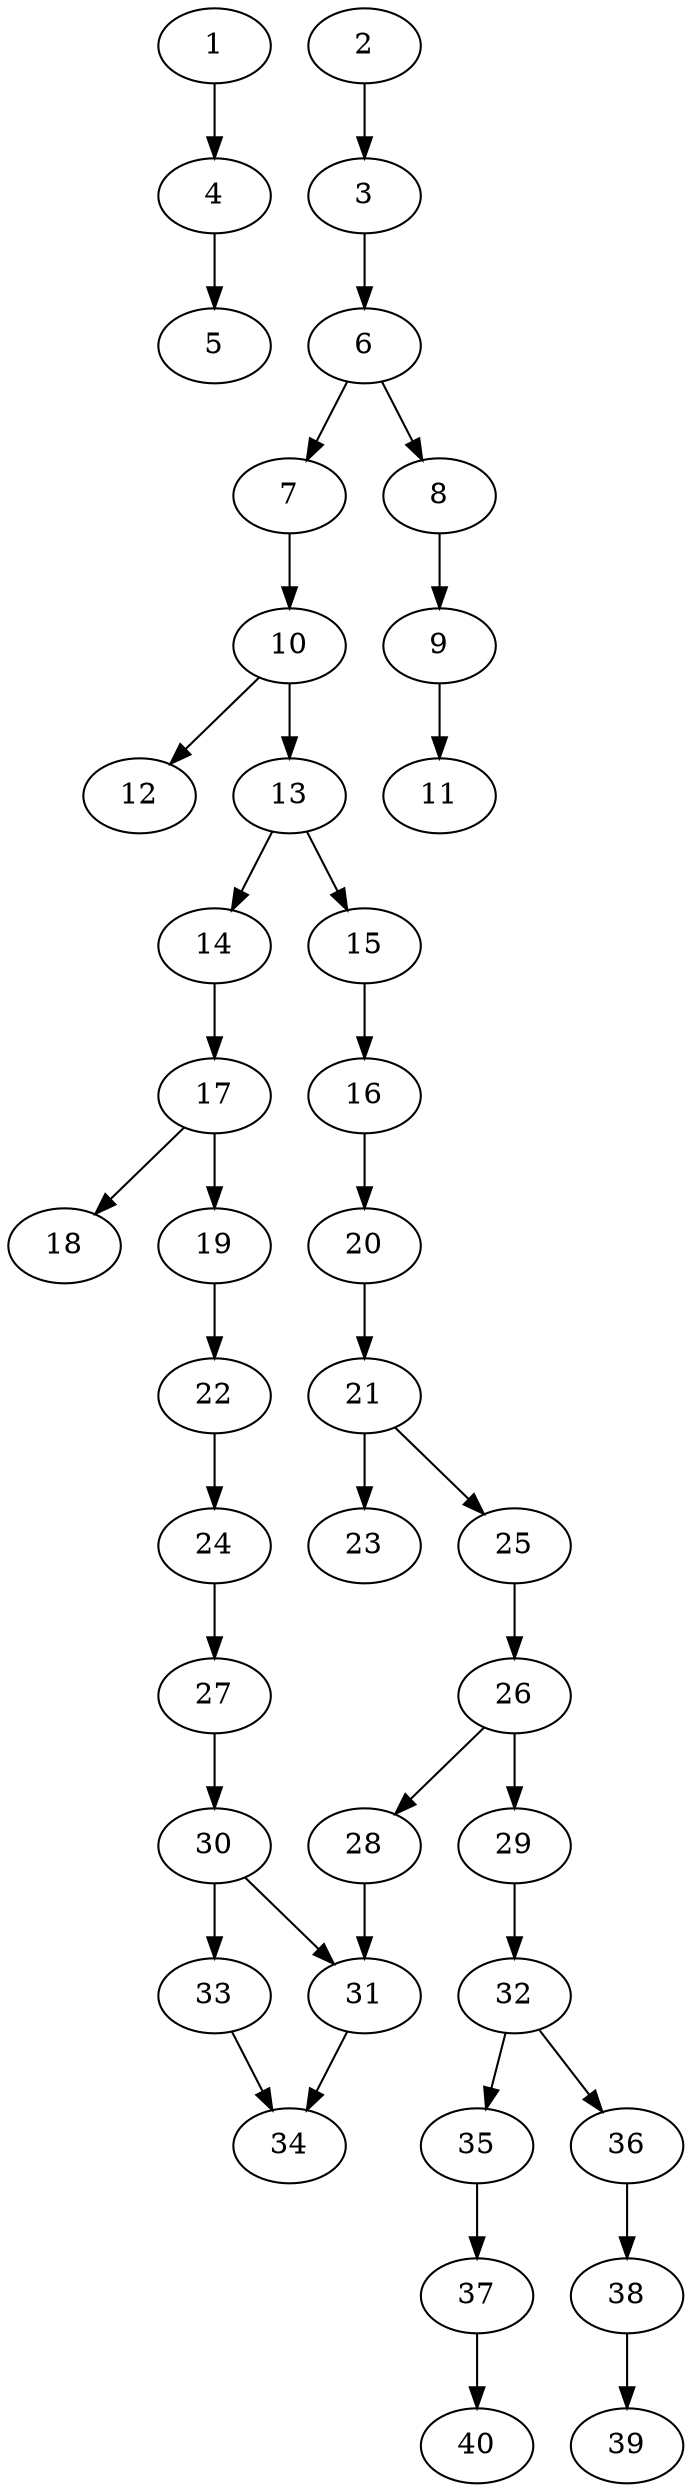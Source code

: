 // DAG automatically generated by daggen at Thu Oct  3 14:06:48 2019
// ./daggen --dot -n 40 --ccr 0.3 --fat 0.3 --regular 0.7 --density 0.5 --mindata 5242880 --maxdata 52428800 
digraph G {
  1 [size="150562133", alpha="0.14", expect_size="45168640"] 
  1 -> 4 [size ="45168640"]
  2 [size="123156480", alpha="0.17", expect_size="36946944"] 
  2 -> 3 [size ="36946944"]
  3 [size="44455253", alpha="0.09", expect_size="13336576"] 
  3 -> 6 [size ="13336576"]
  4 [size="86155947", alpha="0.08", expect_size="25846784"] 
  4 -> 5 [size ="25846784"]
  5 [size="43134293", alpha="0.16", expect_size="12940288"] 
  6 [size="114763093", alpha="0.19", expect_size="34428928"] 
  6 -> 7 [size ="34428928"]
  6 -> 8 [size ="34428928"]
  7 [size="126535680", alpha="0.07", expect_size="37960704"] 
  7 -> 10 [size ="37960704"]
  8 [size="44485973", alpha="0.11", expect_size="13345792"] 
  8 -> 9 [size ="13345792"]
  9 [size="131898027", alpha="0.05", expect_size="39569408"] 
  9 -> 11 [size ="39569408"]
  10 [size="81486507", alpha="0.06", expect_size="24445952"] 
  10 -> 12 [size ="24445952"]
  10 -> 13 [size ="24445952"]
  11 [size="74646187", alpha="0.11", expect_size="22393856"] 
  12 [size="24780800", alpha="0.04", expect_size="7434240"] 
  13 [size="159604053", alpha="0.07", expect_size="47881216"] 
  13 -> 14 [size ="47881216"]
  13 -> 15 [size ="47881216"]
  14 [size="76199253", alpha="0.18", expect_size="22859776"] 
  14 -> 17 [size ="22859776"]
  15 [size="141250560", alpha="0.09", expect_size="42375168"] 
  15 -> 16 [size ="42375168"]
  16 [size="109854720", alpha="0.06", expect_size="32956416"] 
  16 -> 20 [size ="32956416"]
  17 [size="100358827", alpha="0.17", expect_size="30107648"] 
  17 -> 18 [size ="30107648"]
  17 -> 19 [size ="30107648"]
  18 [size="153835520", alpha="0.07", expect_size="46150656"] 
  19 [size="83705173", alpha="0.00", expect_size="25111552"] 
  19 -> 22 [size ="25111552"]
  20 [size="119268693", alpha="0.09", expect_size="35780608"] 
  20 -> 21 [size ="35780608"]
  21 [size="166939307", alpha="0.15", expect_size="50081792"] 
  21 -> 23 [size ="50081792"]
  21 -> 25 [size ="50081792"]
  22 [size="93409280", alpha="0.14", expect_size="28022784"] 
  22 -> 24 [size ="28022784"]
  23 [size="124767573", alpha="0.17", expect_size="37430272"] 
  24 [size="18814293", alpha="0.09", expect_size="5644288"] 
  24 -> 27 [size ="5644288"]
  25 [size="157641387", alpha="0.03", expect_size="47292416"] 
  25 -> 26 [size ="47292416"]
  26 [size="73489067", alpha="0.10", expect_size="22046720"] 
  26 -> 28 [size ="22046720"]
  26 -> 29 [size ="22046720"]
  27 [size="117217280", alpha="0.11", expect_size="35165184"] 
  27 -> 30 [size ="35165184"]
  28 [size="93859840", alpha="0.16", expect_size="28157952"] 
  28 -> 31 [size ="28157952"]
  29 [size="149879467", alpha="0.15", expect_size="44963840"] 
  29 -> 32 [size ="44963840"]
  30 [size="150920533", alpha="0.02", expect_size="45276160"] 
  30 -> 31 [size ="45276160"]
  30 -> 33 [size ="45276160"]
  31 [size="65211733", alpha="0.16", expect_size="19563520"] 
  31 -> 34 [size ="19563520"]
  32 [size="25832107", alpha="0.12", expect_size="7749632"] 
  32 -> 35 [size ="7749632"]
  32 -> 36 [size ="7749632"]
  33 [size="138472107", alpha="0.05", expect_size="41541632"] 
  33 -> 34 [size ="41541632"]
  34 [size="115531093", alpha="0.06", expect_size="34659328"] 
  35 [size="25695573", alpha="0.03", expect_size="7708672"] 
  35 -> 37 [size ="7708672"]
  36 [size="51906560", alpha="0.11", expect_size="15571968"] 
  36 -> 38 [size ="15571968"]
  37 [size="134171307", alpha="0.10", expect_size="40251392"] 
  37 -> 40 [size ="40251392"]
  38 [size="66973013", alpha="0.06", expect_size="20091904"] 
  38 -> 39 [size ="20091904"]
  39 [size="34611200", alpha="0.11", expect_size="10383360"] 
  40 [size="151511040", alpha="0.08", expect_size="45453312"] 
}
